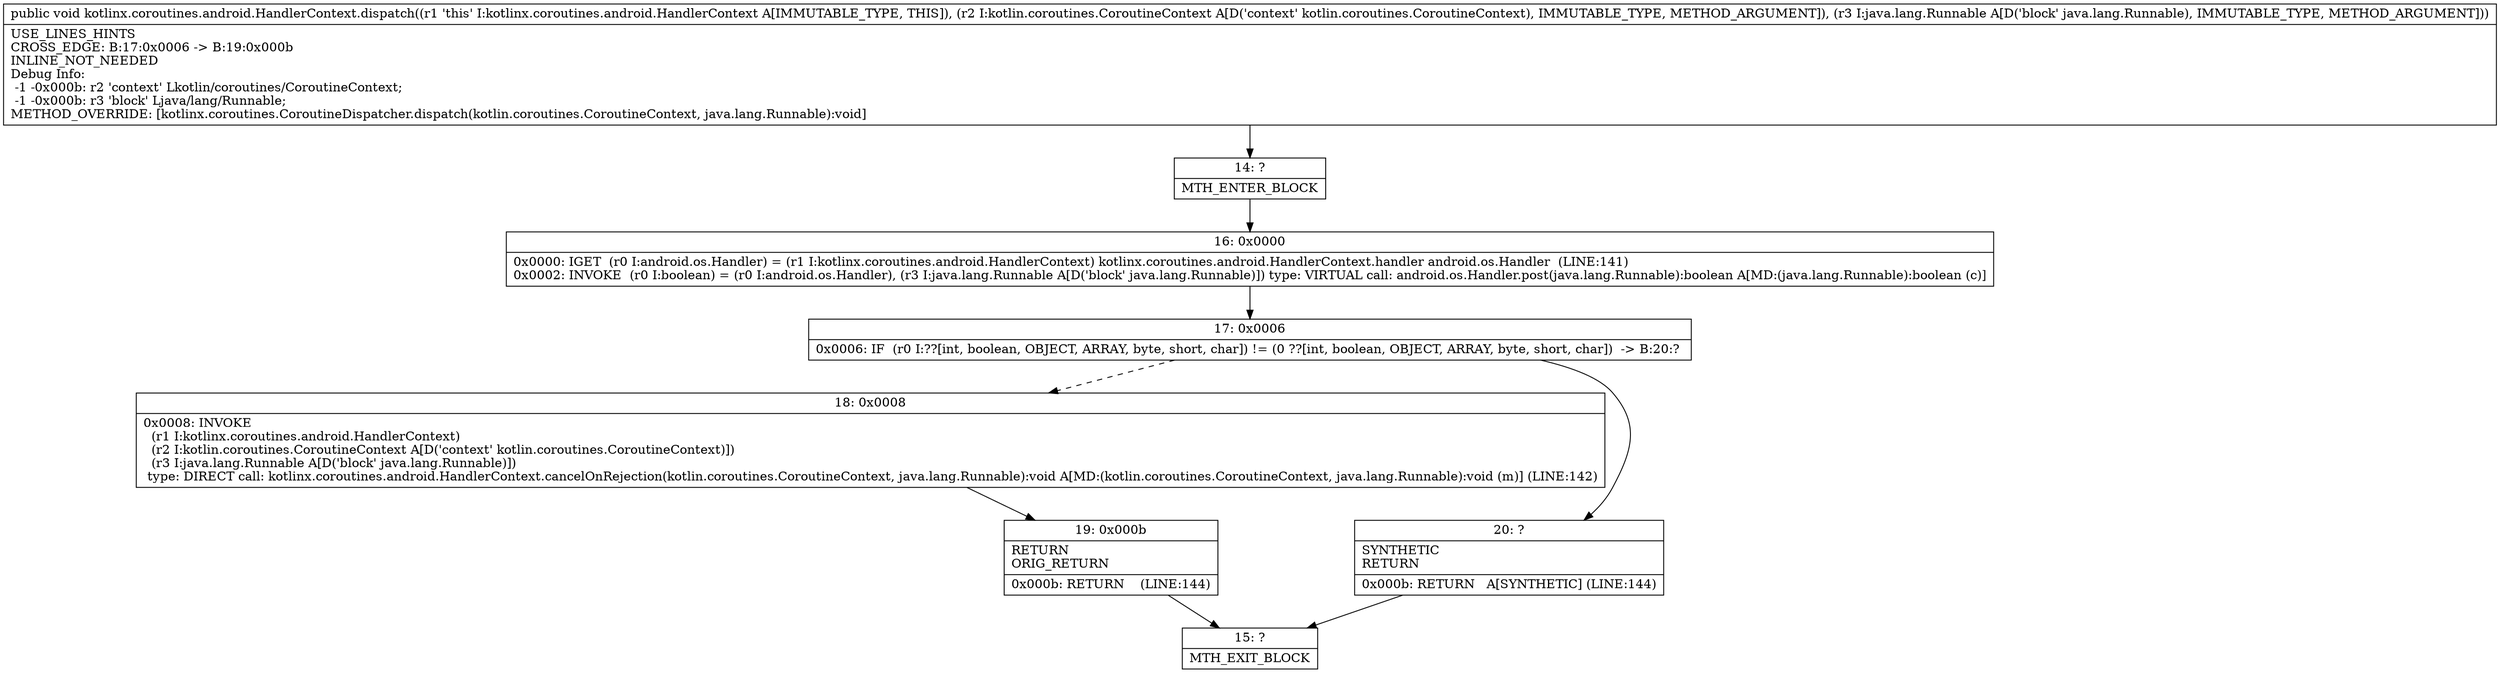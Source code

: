 digraph "CFG forkotlinx.coroutines.android.HandlerContext.dispatch(Lkotlin\/coroutines\/CoroutineContext;Ljava\/lang\/Runnable;)V" {
Node_14 [shape=record,label="{14\:\ ?|MTH_ENTER_BLOCK\l}"];
Node_16 [shape=record,label="{16\:\ 0x0000|0x0000: IGET  (r0 I:android.os.Handler) = (r1 I:kotlinx.coroutines.android.HandlerContext) kotlinx.coroutines.android.HandlerContext.handler android.os.Handler  (LINE:141)\l0x0002: INVOKE  (r0 I:boolean) = (r0 I:android.os.Handler), (r3 I:java.lang.Runnable A[D('block' java.lang.Runnable)]) type: VIRTUAL call: android.os.Handler.post(java.lang.Runnable):boolean A[MD:(java.lang.Runnable):boolean (c)]\l}"];
Node_17 [shape=record,label="{17\:\ 0x0006|0x0006: IF  (r0 I:??[int, boolean, OBJECT, ARRAY, byte, short, char]) != (0 ??[int, boolean, OBJECT, ARRAY, byte, short, char])  \-\> B:20:? \l}"];
Node_18 [shape=record,label="{18\:\ 0x0008|0x0008: INVOKE  \l  (r1 I:kotlinx.coroutines.android.HandlerContext)\l  (r2 I:kotlin.coroutines.CoroutineContext A[D('context' kotlin.coroutines.CoroutineContext)])\l  (r3 I:java.lang.Runnable A[D('block' java.lang.Runnable)])\l type: DIRECT call: kotlinx.coroutines.android.HandlerContext.cancelOnRejection(kotlin.coroutines.CoroutineContext, java.lang.Runnable):void A[MD:(kotlin.coroutines.CoroutineContext, java.lang.Runnable):void (m)] (LINE:142)\l}"];
Node_19 [shape=record,label="{19\:\ 0x000b|RETURN\lORIG_RETURN\l|0x000b: RETURN    (LINE:144)\l}"];
Node_15 [shape=record,label="{15\:\ ?|MTH_EXIT_BLOCK\l}"];
Node_20 [shape=record,label="{20\:\ ?|SYNTHETIC\lRETURN\l|0x000b: RETURN   A[SYNTHETIC] (LINE:144)\l}"];
MethodNode[shape=record,label="{public void kotlinx.coroutines.android.HandlerContext.dispatch((r1 'this' I:kotlinx.coroutines.android.HandlerContext A[IMMUTABLE_TYPE, THIS]), (r2 I:kotlin.coroutines.CoroutineContext A[D('context' kotlin.coroutines.CoroutineContext), IMMUTABLE_TYPE, METHOD_ARGUMENT]), (r3 I:java.lang.Runnable A[D('block' java.lang.Runnable), IMMUTABLE_TYPE, METHOD_ARGUMENT]))  | USE_LINES_HINTS\lCROSS_EDGE: B:17:0x0006 \-\> B:19:0x000b\lINLINE_NOT_NEEDED\lDebug Info:\l  \-1 \-0x000b: r2 'context' Lkotlin\/coroutines\/CoroutineContext;\l  \-1 \-0x000b: r3 'block' Ljava\/lang\/Runnable;\lMETHOD_OVERRIDE: [kotlinx.coroutines.CoroutineDispatcher.dispatch(kotlin.coroutines.CoroutineContext, java.lang.Runnable):void]\l}"];
MethodNode -> Node_14;Node_14 -> Node_16;
Node_16 -> Node_17;
Node_17 -> Node_18[style=dashed];
Node_17 -> Node_20;
Node_18 -> Node_19;
Node_19 -> Node_15;
Node_20 -> Node_15;
}

